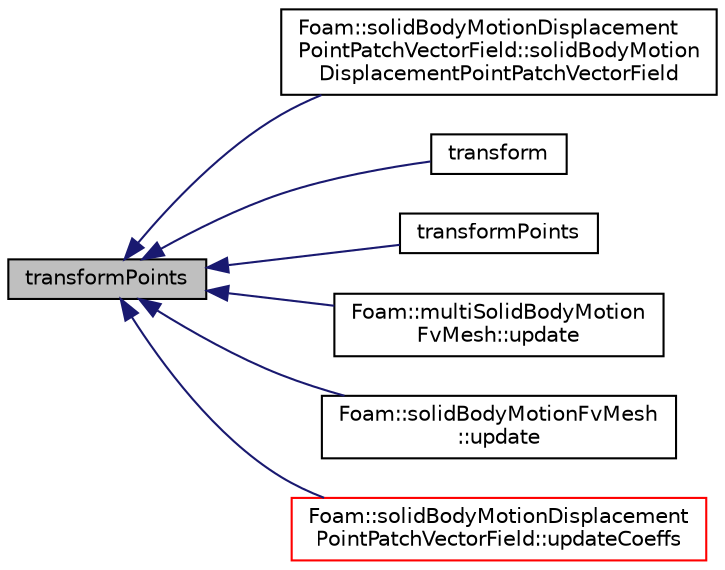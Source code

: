 digraph "transformPoints"
{
  bgcolor="transparent";
  edge [fontname="Helvetica",fontsize="10",labelfontname="Helvetica",labelfontsize="10"];
  node [fontname="Helvetica",fontsize="10",shape=record];
  rankdir="LR";
  Node1 [label="transformPoints",height=0.2,width=0.4,color="black", fillcolor="grey75", style="filled", fontcolor="black"];
  Node1 -> Node2 [dir="back",color="midnightblue",fontsize="10",style="solid",fontname="Helvetica"];
  Node2 [label="Foam::solidBodyMotionDisplacement\lPointPatchVectorField::solidBodyMotion\lDisplacementPointPatchVectorField",height=0.2,width=0.4,color="black",URL="$a02447.html#af3007cc2ca753112600f8d272e8841ca",tooltip="Construct from patch, internal field and dictionary. "];
  Node1 -> Node3 [dir="back",color="midnightblue",fontsize="10",style="solid",fontname="Helvetica"];
  Node3 [label="transform",height=0.2,width=0.4,color="black",URL="$a10936.html#abeea20a23025b195c9a649d399269f40",tooltip="Rotate given tmp<vectorField> with the given quaternion. "];
  Node1 -> Node4 [dir="back",color="midnightblue",fontsize="10",style="solid",fontname="Helvetica"];
  Node4 [label="transformPoints",height=0.2,width=0.4,color="black",URL="$a10936.html#a732a8e7f8daeb55551776a0a4840aa2d",tooltip="Transform given vectorField of coordinates with the given septernion. "];
  Node1 -> Node5 [dir="back",color="midnightblue",fontsize="10",style="solid",fontname="Helvetica"];
  Node5 [label="Foam::multiSolidBodyMotion\lFvMesh::update",height=0.2,width=0.4,color="black",URL="$a01600.html#aa2aac016e2bf7b5bd2b271786c2791aa",tooltip="Update the mesh for both mesh motion and topology change. "];
  Node1 -> Node6 [dir="back",color="midnightblue",fontsize="10",style="solid",fontname="Helvetica"];
  Node6 [label="Foam::solidBodyMotionFvMesh\l::update",height=0.2,width=0.4,color="black",URL="$a02449.html#aa2aac016e2bf7b5bd2b271786c2791aa",tooltip="Update the mesh for both mesh motion and topology change. "];
  Node1 -> Node7 [dir="back",color="midnightblue",fontsize="10",style="solid",fontname="Helvetica"];
  Node7 [label="Foam::solidBodyMotionDisplacement\lPointPatchVectorField::updateCoeffs",height=0.2,width=0.4,color="red",URL="$a02447.html#a7e24eafac629d3733181cd942d4c902f",tooltip="Update the coefficients associated with the patch field. "];
}
